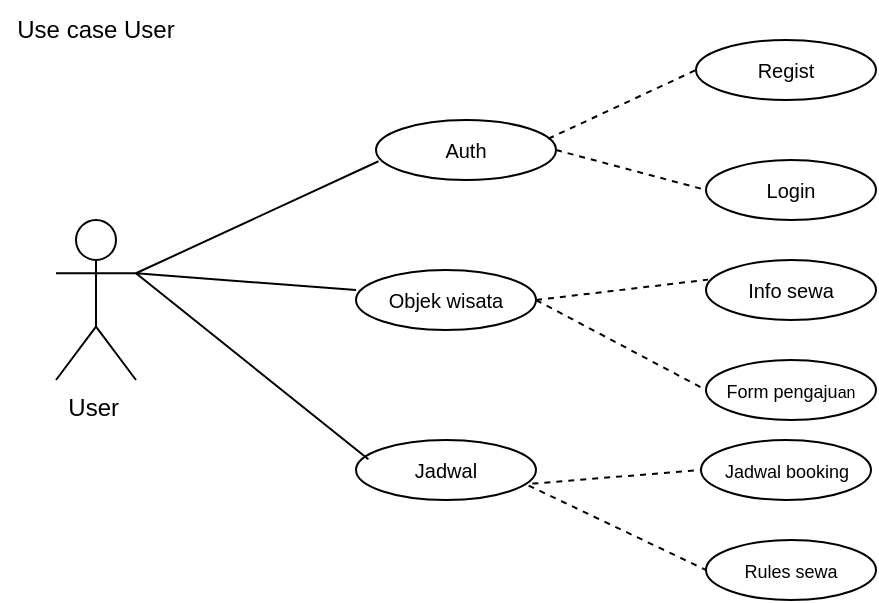 <mxfile version="22.0.3" type="device">
  <diagram name="Page-1" id="ksKrZojPF8JaQORLFna3">
    <mxGraphModel dx="678" dy="471" grid="0" gridSize="10" guides="1" tooltips="1" connect="1" arrows="1" fold="1" page="1" pageScale="1" pageWidth="850" pageHeight="1100" math="0" shadow="0">
      <root>
        <mxCell id="0" />
        <mxCell id="1" parent="0" />
        <mxCell id="OiWcpk03k6W9Mtf3s9f9-1" value="User&amp;nbsp;" style="shape=umlActor;verticalLabelPosition=bottom;verticalAlign=top;html=1;outlineConnect=0;" vertex="1" parent="1">
          <mxGeometry x="120" y="120" width="40" height="80" as="geometry" />
        </mxCell>
        <mxCell id="OiWcpk03k6W9Mtf3s9f9-2" value="&lt;span style=&quot;font-size: 10px;&quot;&gt;Auth&lt;/span&gt;" style="ellipse;whiteSpace=wrap;html=1;" vertex="1" parent="1">
          <mxGeometry x="280" y="70" width="90" height="30" as="geometry" />
        </mxCell>
        <mxCell id="OiWcpk03k6W9Mtf3s9f9-3" value="&lt;font style=&quot;font-size: 10px;&quot;&gt;Objek wisata&lt;/font&gt;" style="ellipse;whiteSpace=wrap;html=1;" vertex="1" parent="1">
          <mxGeometry x="270" y="145" width="90" height="30" as="geometry" />
        </mxCell>
        <mxCell id="OiWcpk03k6W9Mtf3s9f9-4" value="&lt;font style=&quot;font-size: 10px;&quot;&gt;Jadwal&lt;/font&gt;" style="ellipse;whiteSpace=wrap;html=1;" vertex="1" parent="1">
          <mxGeometry x="270" y="230" width="90" height="30" as="geometry" />
        </mxCell>
        <mxCell id="OiWcpk03k6W9Mtf3s9f9-5" value="&lt;font style=&quot;font-size: 10px;&quot;&gt;Regist&lt;/font&gt;" style="ellipse;whiteSpace=wrap;html=1;" vertex="1" parent="1">
          <mxGeometry x="440" y="30" width="90" height="30" as="geometry" />
        </mxCell>
        <mxCell id="OiWcpk03k6W9Mtf3s9f9-6" value="&lt;font style=&quot;font-size: 10px;&quot;&gt;Login&lt;/font&gt;" style="ellipse;whiteSpace=wrap;html=1;" vertex="1" parent="1">
          <mxGeometry x="445" y="90" width="85" height="30" as="geometry" />
        </mxCell>
        <mxCell id="OiWcpk03k6W9Mtf3s9f9-7" value="&lt;font style=&quot;font-size: 10px;&quot;&gt;Info sewa&lt;/font&gt;" style="ellipse;whiteSpace=wrap;html=1;" vertex="1" parent="1">
          <mxGeometry x="445" y="140" width="85" height="30" as="geometry" />
        </mxCell>
        <mxCell id="OiWcpk03k6W9Mtf3s9f9-8" value="&lt;font style=&quot;font-size: 9px;&quot;&gt;Form pengaju&lt;/font&gt;&lt;font style=&quot;font-size: 8px;&quot;&gt;an&lt;/font&gt;" style="ellipse;whiteSpace=wrap;html=1;" vertex="1" parent="1">
          <mxGeometry x="445" y="190" width="85" height="30" as="geometry" />
        </mxCell>
        <mxCell id="OiWcpk03k6W9Mtf3s9f9-9" value="&lt;font style=&quot;font-size: 9px;&quot;&gt;Jadwal booking&lt;/font&gt;" style="ellipse;whiteSpace=wrap;html=1;" vertex="1" parent="1">
          <mxGeometry x="442.5" y="230" width="85" height="30" as="geometry" />
        </mxCell>
        <mxCell id="OiWcpk03k6W9Mtf3s9f9-10" value="&lt;font style=&quot;font-size: 9px;&quot;&gt;Rules sewa&lt;/font&gt;" style="ellipse;whiteSpace=wrap;html=1;" vertex="1" parent="1">
          <mxGeometry x="445" y="280" width="85" height="30" as="geometry" />
        </mxCell>
        <mxCell id="OiWcpk03k6W9Mtf3s9f9-11" value="" style="endArrow=none;html=1;rounded=0;exitX=1;exitY=0.333;exitDx=0;exitDy=0;exitPerimeter=0;entryX=0.014;entryY=0.687;entryDx=0;entryDy=0;entryPerimeter=0;" edge="1" parent="1" source="OiWcpk03k6W9Mtf3s9f9-1" target="OiWcpk03k6W9Mtf3s9f9-2">
          <mxGeometry width="50" height="50" relative="1" as="geometry">
            <mxPoint x="280" y="140" as="sourcePoint" />
            <mxPoint x="330" y="90" as="targetPoint" />
          </mxGeometry>
        </mxCell>
        <mxCell id="OiWcpk03k6W9Mtf3s9f9-12" value="" style="endArrow=none;html=1;rounded=0;exitX=1;exitY=0.333;exitDx=0;exitDy=0;exitPerimeter=0;entryX=0;entryY=0.333;entryDx=0;entryDy=0;entryPerimeter=0;" edge="1" parent="1" source="OiWcpk03k6W9Mtf3s9f9-1" target="OiWcpk03k6W9Mtf3s9f9-3">
          <mxGeometry width="50" height="50" relative="1" as="geometry">
            <mxPoint x="280" y="140" as="sourcePoint" />
            <mxPoint x="330" y="90" as="targetPoint" />
          </mxGeometry>
        </mxCell>
        <mxCell id="OiWcpk03k6W9Mtf3s9f9-13" value="" style="endArrow=none;html=1;rounded=0;exitX=1;exitY=0.333;exitDx=0;exitDy=0;exitPerimeter=0;entryX=0.069;entryY=0.321;entryDx=0;entryDy=0;entryPerimeter=0;" edge="1" parent="1" source="OiWcpk03k6W9Mtf3s9f9-1" target="OiWcpk03k6W9Mtf3s9f9-4">
          <mxGeometry width="50" height="50" relative="1" as="geometry">
            <mxPoint x="280" y="140" as="sourcePoint" />
            <mxPoint x="330" y="90" as="targetPoint" />
          </mxGeometry>
        </mxCell>
        <mxCell id="OiWcpk03k6W9Mtf3s9f9-14" value="" style="endArrow=none;dashed=1;html=1;rounded=0;entryX=0;entryY=0.5;entryDx=0;entryDy=0;exitX=0.957;exitY=0.313;exitDx=0;exitDy=0;exitPerimeter=0;" edge="1" parent="1" source="OiWcpk03k6W9Mtf3s9f9-2" target="OiWcpk03k6W9Mtf3s9f9-5">
          <mxGeometry width="50" height="50" relative="1" as="geometry">
            <mxPoint x="280" y="140" as="sourcePoint" />
            <mxPoint x="330" y="90" as="targetPoint" />
          </mxGeometry>
        </mxCell>
        <mxCell id="OiWcpk03k6W9Mtf3s9f9-15" value="" style="endArrow=none;dashed=1;html=1;rounded=0;entryX=0;entryY=0.5;entryDx=0;entryDy=0;exitX=1;exitY=0.5;exitDx=0;exitDy=0;" edge="1" parent="1" source="OiWcpk03k6W9Mtf3s9f9-2" target="OiWcpk03k6W9Mtf3s9f9-6">
          <mxGeometry width="50" height="50" relative="1" as="geometry">
            <mxPoint x="376" y="89" as="sourcePoint" />
            <mxPoint x="450" y="55" as="targetPoint" />
          </mxGeometry>
        </mxCell>
        <mxCell id="OiWcpk03k6W9Mtf3s9f9-16" value="" style="endArrow=none;dashed=1;html=1;rounded=0;entryX=0.012;entryY=0.327;entryDx=0;entryDy=0;exitX=1;exitY=0.5;exitDx=0;exitDy=0;entryPerimeter=0;" edge="1" parent="1" source="OiWcpk03k6W9Mtf3s9f9-3" target="OiWcpk03k6W9Mtf3s9f9-7">
          <mxGeometry width="50" height="50" relative="1" as="geometry">
            <mxPoint x="386" y="99" as="sourcePoint" />
            <mxPoint x="460" y="65" as="targetPoint" />
          </mxGeometry>
        </mxCell>
        <mxCell id="OiWcpk03k6W9Mtf3s9f9-17" value="" style="endArrow=none;dashed=1;html=1;rounded=0;entryX=0;entryY=0.5;entryDx=0;entryDy=0;exitX=1;exitY=0.5;exitDx=0;exitDy=0;" edge="1" parent="1" source="OiWcpk03k6W9Mtf3s9f9-3" target="OiWcpk03k6W9Mtf3s9f9-8">
          <mxGeometry width="50" height="50" relative="1" as="geometry">
            <mxPoint x="370" y="170" as="sourcePoint" />
            <mxPoint x="456" y="160" as="targetPoint" />
          </mxGeometry>
        </mxCell>
        <mxCell id="OiWcpk03k6W9Mtf3s9f9-18" value="" style="endArrow=none;dashed=1;html=1;rounded=0;entryX=0;entryY=0.5;entryDx=0;entryDy=0;exitX=0.98;exitY=0.727;exitDx=0;exitDy=0;exitPerimeter=0;" edge="1" parent="1" source="OiWcpk03k6W9Mtf3s9f9-4" target="OiWcpk03k6W9Mtf3s9f9-9">
          <mxGeometry width="50" height="50" relative="1" as="geometry">
            <mxPoint x="380" y="180" as="sourcePoint" />
            <mxPoint x="466" y="170" as="targetPoint" />
          </mxGeometry>
        </mxCell>
        <mxCell id="OiWcpk03k6W9Mtf3s9f9-19" value="" style="endArrow=none;dashed=1;html=1;rounded=0;entryX=0;entryY=0.5;entryDx=0;entryDy=0;exitX=0.959;exitY=0.759;exitDx=0;exitDy=0;exitPerimeter=0;" edge="1" parent="1" source="OiWcpk03k6W9Mtf3s9f9-4" target="OiWcpk03k6W9Mtf3s9f9-10">
          <mxGeometry width="50" height="50" relative="1" as="geometry">
            <mxPoint x="390" y="190" as="sourcePoint" />
            <mxPoint x="476" y="180" as="targetPoint" />
          </mxGeometry>
        </mxCell>
        <mxCell id="OiWcpk03k6W9Mtf3s9f9-21" value="Use case User" style="text;html=1;strokeColor=none;fillColor=none;align=center;verticalAlign=middle;whiteSpace=wrap;rounded=0;" vertex="1" parent="1">
          <mxGeometry x="92" y="10" width="96" height="30" as="geometry" />
        </mxCell>
      </root>
    </mxGraphModel>
  </diagram>
</mxfile>

